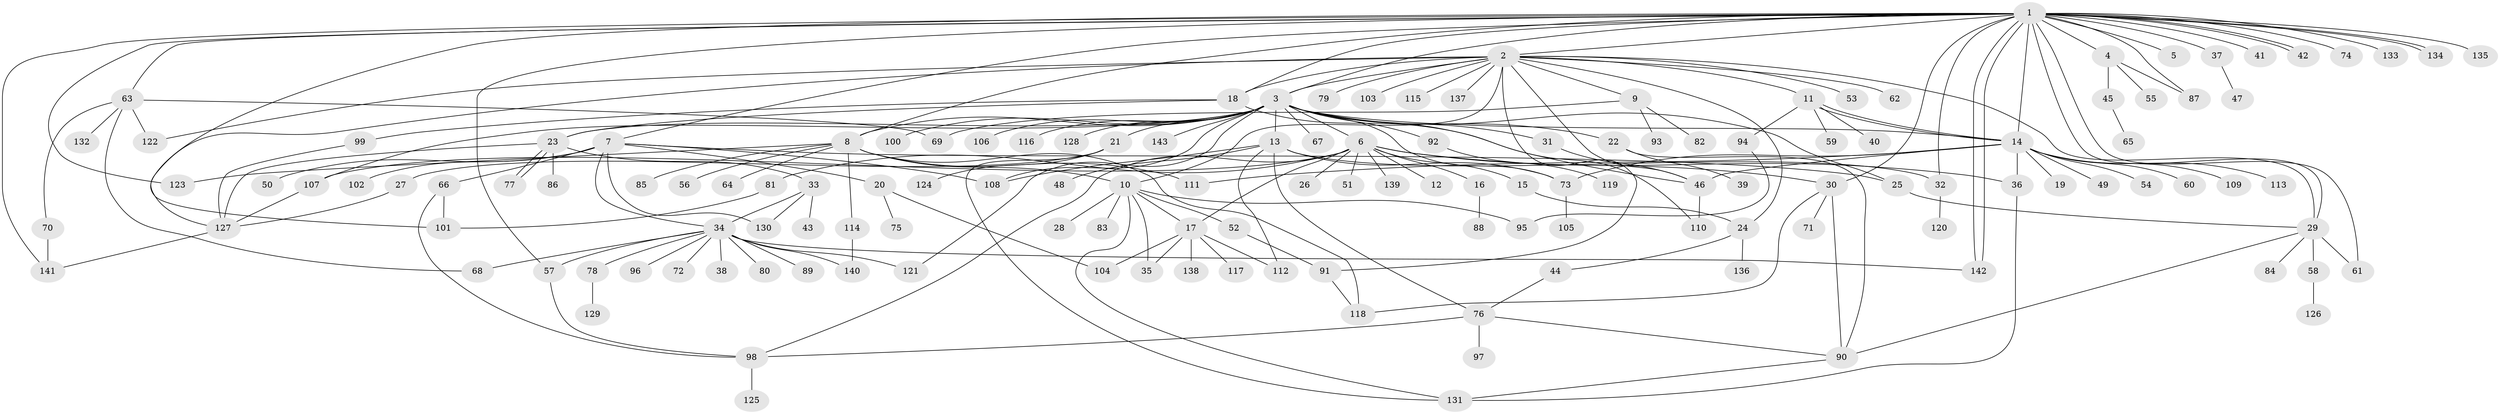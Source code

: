 // coarse degree distribution, {27: 0.008771929824561403, 17: 0.008771929824561403, 23: 0.008771929824561403, 4: 0.017543859649122806, 1: 0.47368421052631576, 12: 0.008771929824561403, 10: 0.017543859649122806, 3: 0.09649122807017543, 8: 0.008771929824561403, 5: 0.043859649122807015, 7: 0.03508771929824561, 13: 0.017543859649122806, 2: 0.21929824561403508, 9: 0.008771929824561403, 6: 0.02631578947368421}
// Generated by graph-tools (version 1.1) at 2025/41/03/06/25 10:41:47]
// undirected, 143 vertices, 209 edges
graph export_dot {
graph [start="1"]
  node [color=gray90,style=filled];
  1;
  2;
  3;
  4;
  5;
  6;
  7;
  8;
  9;
  10;
  11;
  12;
  13;
  14;
  15;
  16;
  17;
  18;
  19;
  20;
  21;
  22;
  23;
  24;
  25;
  26;
  27;
  28;
  29;
  30;
  31;
  32;
  33;
  34;
  35;
  36;
  37;
  38;
  39;
  40;
  41;
  42;
  43;
  44;
  45;
  46;
  47;
  48;
  49;
  50;
  51;
  52;
  53;
  54;
  55;
  56;
  57;
  58;
  59;
  60;
  61;
  62;
  63;
  64;
  65;
  66;
  67;
  68;
  69;
  70;
  71;
  72;
  73;
  74;
  75;
  76;
  77;
  78;
  79;
  80;
  81;
  82;
  83;
  84;
  85;
  86;
  87;
  88;
  89;
  90;
  91;
  92;
  93;
  94;
  95;
  96;
  97;
  98;
  99;
  100;
  101;
  102;
  103;
  104;
  105;
  106;
  107;
  108;
  109;
  110;
  111;
  112;
  113;
  114;
  115;
  116;
  117;
  118;
  119;
  120;
  121;
  122;
  123;
  124;
  125;
  126;
  127;
  128;
  129;
  130;
  131;
  132;
  133;
  134;
  135;
  136;
  137;
  138;
  139;
  140;
  141;
  142;
  143;
  1 -- 2;
  1 -- 3;
  1 -- 4;
  1 -- 5;
  1 -- 7;
  1 -- 8;
  1 -- 14;
  1 -- 18;
  1 -- 29;
  1 -- 30;
  1 -- 32;
  1 -- 37;
  1 -- 41;
  1 -- 42;
  1 -- 42;
  1 -- 57;
  1 -- 61;
  1 -- 63;
  1 -- 74;
  1 -- 87;
  1 -- 101;
  1 -- 123;
  1 -- 133;
  1 -- 134;
  1 -- 134;
  1 -- 135;
  1 -- 141;
  1 -- 142;
  1 -- 142;
  2 -- 3;
  2 -- 9;
  2 -- 10;
  2 -- 11;
  2 -- 18;
  2 -- 24;
  2 -- 29;
  2 -- 46;
  2 -- 53;
  2 -- 62;
  2 -- 79;
  2 -- 91;
  2 -- 103;
  2 -- 115;
  2 -- 122;
  2 -- 127;
  2 -- 137;
  3 -- 6;
  3 -- 8;
  3 -- 13;
  3 -- 14;
  3 -- 21;
  3 -- 22;
  3 -- 23;
  3 -- 25;
  3 -- 31;
  3 -- 67;
  3 -- 73;
  3 -- 92;
  3 -- 100;
  3 -- 106;
  3 -- 107;
  3 -- 108;
  3 -- 110;
  3 -- 116;
  3 -- 121;
  3 -- 128;
  3 -- 143;
  4 -- 45;
  4 -- 55;
  4 -- 87;
  6 -- 12;
  6 -- 15;
  6 -- 16;
  6 -- 17;
  6 -- 26;
  6 -- 30;
  6 -- 36;
  6 -- 51;
  6 -- 81;
  6 -- 98;
  6 -- 107;
  6 -- 139;
  7 -- 20;
  7 -- 25;
  7 -- 34;
  7 -- 50;
  7 -- 66;
  7 -- 102;
  7 -- 108;
  7 -- 130;
  8 -- 10;
  8 -- 56;
  8 -- 64;
  8 -- 85;
  8 -- 111;
  8 -- 114;
  8 -- 118;
  8 -- 123;
  9 -- 69;
  9 -- 82;
  9 -- 93;
  10 -- 17;
  10 -- 28;
  10 -- 35;
  10 -- 52;
  10 -- 83;
  10 -- 95;
  10 -- 131;
  11 -- 14;
  11 -- 14;
  11 -- 40;
  11 -- 59;
  11 -- 94;
  13 -- 32;
  13 -- 48;
  13 -- 73;
  13 -- 76;
  13 -- 108;
  13 -- 112;
  14 -- 19;
  14 -- 36;
  14 -- 46;
  14 -- 49;
  14 -- 54;
  14 -- 60;
  14 -- 73;
  14 -- 109;
  14 -- 111;
  14 -- 113;
  15 -- 24;
  16 -- 88;
  17 -- 35;
  17 -- 104;
  17 -- 112;
  17 -- 117;
  17 -- 138;
  18 -- 23;
  18 -- 46;
  18 -- 99;
  20 -- 75;
  20 -- 104;
  21 -- 27;
  21 -- 124;
  21 -- 131;
  22 -- 39;
  22 -- 90;
  23 -- 33;
  23 -- 77;
  23 -- 77;
  23 -- 86;
  23 -- 127;
  24 -- 44;
  24 -- 136;
  25 -- 29;
  27 -- 127;
  29 -- 58;
  29 -- 61;
  29 -- 84;
  29 -- 90;
  30 -- 71;
  30 -- 90;
  30 -- 118;
  31 -- 46;
  32 -- 120;
  33 -- 34;
  33 -- 43;
  33 -- 130;
  34 -- 38;
  34 -- 57;
  34 -- 68;
  34 -- 72;
  34 -- 78;
  34 -- 80;
  34 -- 89;
  34 -- 96;
  34 -- 121;
  34 -- 140;
  34 -- 142;
  36 -- 131;
  37 -- 47;
  44 -- 76;
  45 -- 65;
  46 -- 110;
  52 -- 91;
  57 -- 98;
  58 -- 126;
  63 -- 68;
  63 -- 69;
  63 -- 70;
  63 -- 122;
  63 -- 132;
  66 -- 98;
  66 -- 101;
  70 -- 141;
  73 -- 105;
  76 -- 90;
  76 -- 97;
  76 -- 98;
  78 -- 129;
  81 -- 101;
  90 -- 131;
  91 -- 118;
  92 -- 119;
  94 -- 95;
  98 -- 125;
  99 -- 127;
  107 -- 127;
  114 -- 140;
  127 -- 141;
}
